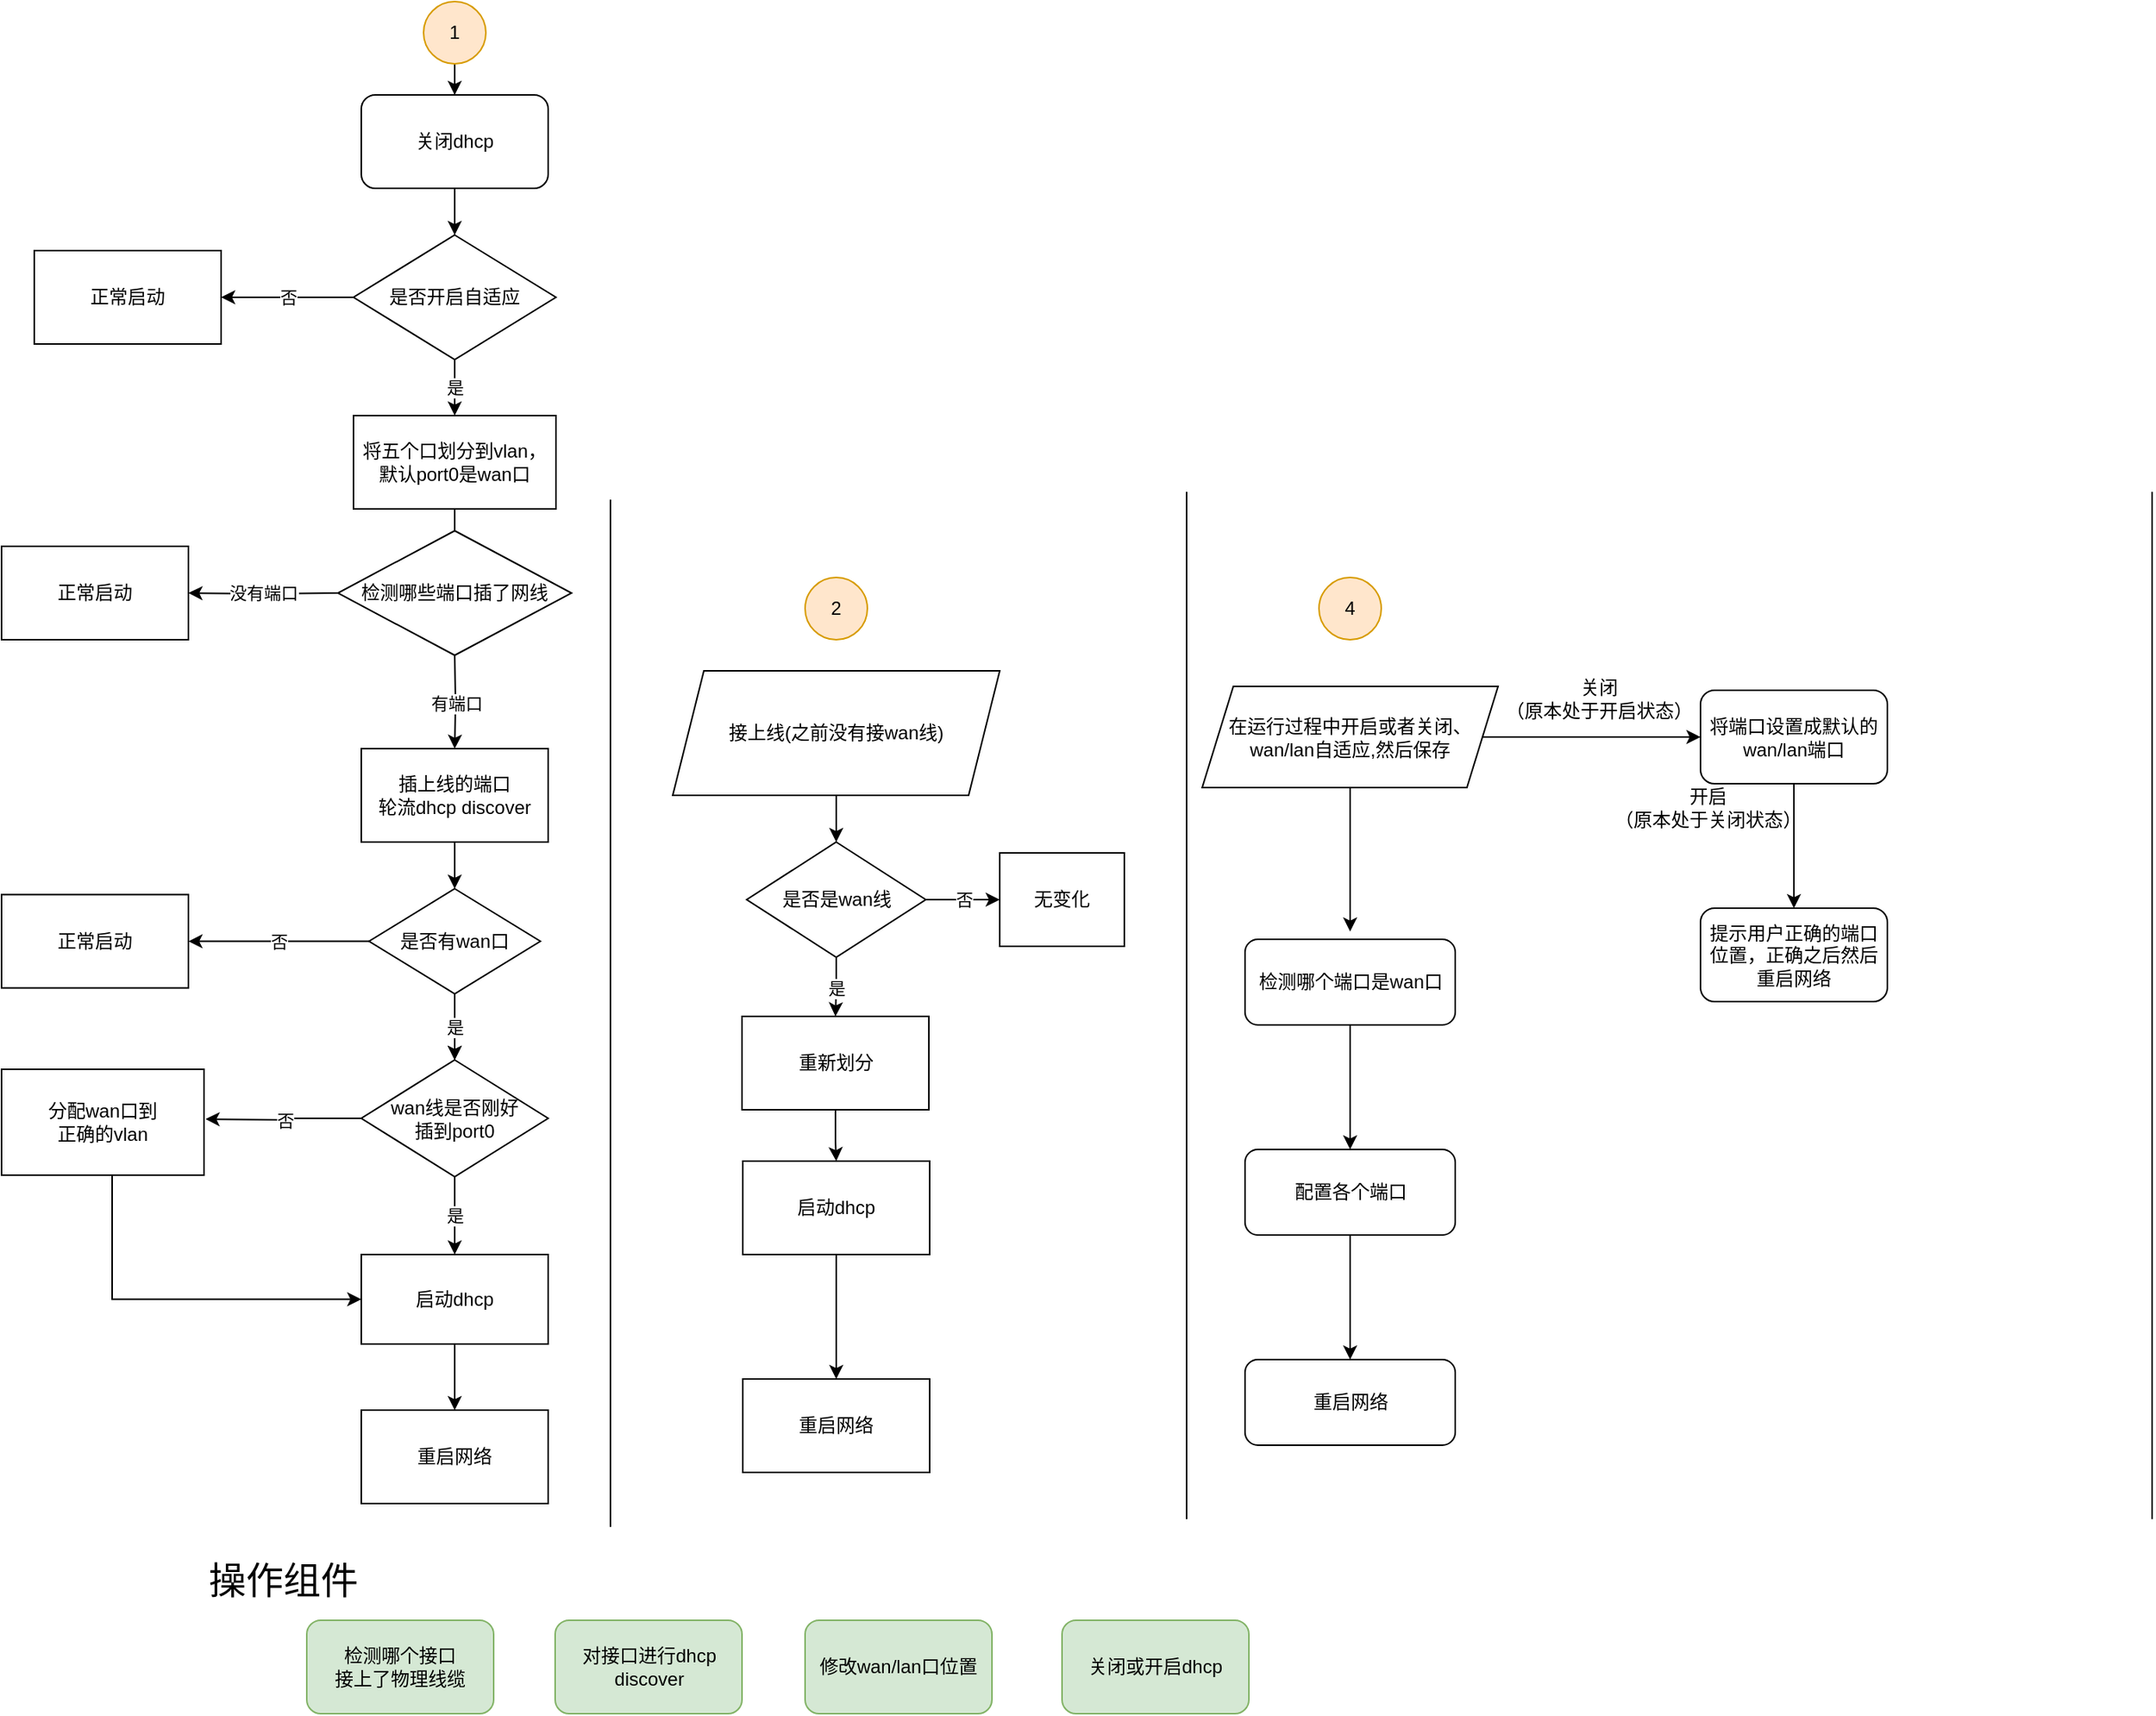 <mxfile version="14.5.1" type="github">
  <diagram id="fzOOKe-X7RxuKdKewm4T" name="Page-1">
    <mxGraphModel dx="2249" dy="1931" grid="1" gridSize="10" guides="1" tooltips="1" connect="1" arrows="1" fold="1" page="1" pageScale="1" pageWidth="827" pageHeight="1169" math="0" shadow="0">
      <root>
        <mxCell id="0" />
        <mxCell id="1" parent="0" />
        <mxCell id="4Y8l2hpSFVfsk3-tke5N-58" value="" style="edgeStyle=orthogonalEdgeStyle;rounded=0;orthogonalLoop=1;jettySize=auto;html=1;" edge="1" parent="1" source="Tx8io3ER4sLVo9Dx3XCB-16" target="4Y8l2hpSFVfsk3-tke5N-57">
          <mxGeometry relative="1" as="geometry" />
        </mxCell>
        <mxCell id="Tx8io3ER4sLVo9Dx3XCB-16" value="接上线(之前没有接wan线)" style="shape=parallelogram;perimeter=parallelogramPerimeter;whiteSpace=wrap;html=1;fixedSize=1;" parent="1" vertex="1">
          <mxGeometry x="400" y="40" width="210" height="80" as="geometry" />
        </mxCell>
        <mxCell id="Tx8io3ER4sLVo9Dx3XCB-25" style="edgeStyle=orthogonalEdgeStyle;rounded=0;orthogonalLoop=1;jettySize=auto;html=1;" parent="1" source="Tx8io3ER4sLVo9Dx3XCB-24" edge="1">
          <mxGeometry relative="1" as="geometry">
            <mxPoint x="835" y="207.5" as="targetPoint" />
          </mxGeometry>
        </mxCell>
        <mxCell id="Tx8io3ER4sLVo9Dx3XCB-31" style="edgeStyle=orthogonalEdgeStyle;rounded=0;orthogonalLoop=1;jettySize=auto;html=1;" parent="1" source="Tx8io3ER4sLVo9Dx3XCB-24" target="Tx8io3ER4sLVo9Dx3XCB-29" edge="1">
          <mxGeometry relative="1" as="geometry" />
        </mxCell>
        <mxCell id="Tx8io3ER4sLVo9Dx3XCB-24" value="在运行过程中开启或者关闭、&lt;br&gt;wan/lan自适应,然后保存" style="shape=parallelogram;perimeter=parallelogramPerimeter;whiteSpace=wrap;html=1;fixedSize=1;" parent="1" vertex="1">
          <mxGeometry x="740" y="50" width="190" height="65" as="geometry" />
        </mxCell>
        <mxCell id="Tx8io3ER4sLVo9Dx3XCB-34" value="" style="edgeStyle=orthogonalEdgeStyle;rounded=0;orthogonalLoop=1;jettySize=auto;html=1;" parent="1" source="Tx8io3ER4sLVo9Dx3XCB-26" target="Tx8io3ER4sLVo9Dx3XCB-33" edge="1">
          <mxGeometry relative="1" as="geometry" />
        </mxCell>
        <mxCell id="Tx8io3ER4sLVo9Dx3XCB-26" value="检测哪个端口是wan口" style="rounded=1;whiteSpace=wrap;html=1;" parent="1" vertex="1">
          <mxGeometry x="767.5" y="212.5" width="135" height="55" as="geometry" />
        </mxCell>
        <mxCell id="Tx8io3ER4sLVo9Dx3XCB-27" value="开启&lt;br&gt;（原本处于关闭状态）" style="text;html=1;strokeColor=none;fillColor=none;align=center;verticalAlign=middle;whiteSpace=wrap;rounded=0;" parent="1" vertex="1">
          <mxGeometry x="1000" y="120" width="130" height="15" as="geometry" />
        </mxCell>
        <mxCell id="Tx8io3ER4sLVo9Dx3XCB-38" value="" style="edgeStyle=orthogonalEdgeStyle;rounded=0;orthogonalLoop=1;jettySize=auto;html=1;" parent="1" source="Tx8io3ER4sLVo9Dx3XCB-29" target="Tx8io3ER4sLVo9Dx3XCB-37" edge="1">
          <mxGeometry relative="1" as="geometry" />
        </mxCell>
        <mxCell id="Tx8io3ER4sLVo9Dx3XCB-29" value="将端口设置成默认的wan/lan端口" style="rounded=1;whiteSpace=wrap;html=1;" parent="1" vertex="1">
          <mxGeometry x="1060" y="52.5" width="120" height="60" as="geometry" />
        </mxCell>
        <mxCell id="Tx8io3ER4sLVo9Dx3XCB-30" value="关闭&lt;br&gt;（原本处于开启状态）" style="text;html=1;strokeColor=none;fillColor=none;align=center;verticalAlign=middle;whiteSpace=wrap;rounded=0;" parent="1" vertex="1">
          <mxGeometry x="930" y="57.5" width="130" as="geometry" />
        </mxCell>
        <mxCell id="Tx8io3ER4sLVo9Dx3XCB-36" value="" style="edgeStyle=orthogonalEdgeStyle;rounded=0;orthogonalLoop=1;jettySize=auto;html=1;" parent="1" source="Tx8io3ER4sLVo9Dx3XCB-33" target="Tx8io3ER4sLVo9Dx3XCB-35" edge="1">
          <mxGeometry relative="1" as="geometry" />
        </mxCell>
        <mxCell id="Tx8io3ER4sLVo9Dx3XCB-33" value="配置各个端口" style="rounded=1;whiteSpace=wrap;html=1;" parent="1" vertex="1">
          <mxGeometry x="767.5" y="347.5" width="135" height="55" as="geometry" />
        </mxCell>
        <mxCell id="Tx8io3ER4sLVo9Dx3XCB-35" value="重启网络" style="rounded=1;whiteSpace=wrap;html=1;" parent="1" vertex="1">
          <mxGeometry x="767.5" y="482.5" width="135" height="55" as="geometry" />
        </mxCell>
        <mxCell id="Tx8io3ER4sLVo9Dx3XCB-37" value="提示用户正确的端口位置，正确之后然后重启网络" style="rounded=1;whiteSpace=wrap;html=1;" parent="1" vertex="1">
          <mxGeometry x="1060" y="192.5" width="120" height="60" as="geometry" />
        </mxCell>
        <mxCell id="4Y8l2hpSFVfsk3-tke5N-11" value="" style="edgeStyle=orthogonalEdgeStyle;rounded=0;orthogonalLoop=1;jettySize=auto;html=1;" edge="1" parent="1" source="Tx8io3ER4sLVo9Dx3XCB-44" target="4Y8l2hpSFVfsk3-tke5N-9">
          <mxGeometry relative="1" as="geometry" />
        </mxCell>
        <mxCell id="Tx8io3ER4sLVo9Dx3XCB-44" value="1" style="ellipse;whiteSpace=wrap;html=1;aspect=fixed;fillColor=#ffe6cc;strokeColor=#d79b00;" parent="1" vertex="1">
          <mxGeometry x="240" y="-390" width="40" height="40" as="geometry" />
        </mxCell>
        <mxCell id="Tx8io3ER4sLVo9Dx3XCB-45" value="2" style="ellipse;whiteSpace=wrap;html=1;aspect=fixed;fillColor=#ffe6cc;strokeColor=#d79b00;" parent="1" vertex="1">
          <mxGeometry x="485" y="-20" width="40" height="40" as="geometry" />
        </mxCell>
        <mxCell id="Tx8io3ER4sLVo9Dx3XCB-46" value="4" style="ellipse;whiteSpace=wrap;html=1;aspect=fixed;fillColor=#ffe6cc;strokeColor=#d79b00;" parent="1" vertex="1">
          <mxGeometry x="815" y="-20" width="40" height="40" as="geometry" />
        </mxCell>
        <mxCell id="Tx8io3ER4sLVo9Dx3XCB-48" value="" style="endArrow=none;html=1;" parent="1" edge="1">
          <mxGeometry width="50" height="50" relative="1" as="geometry">
            <mxPoint x="360" y="590" as="sourcePoint" />
            <mxPoint x="360" y="-70" as="targetPoint" />
          </mxGeometry>
        </mxCell>
        <mxCell id="Tx8io3ER4sLVo9Dx3XCB-49" value="" style="endArrow=none;html=1;" parent="1" edge="1">
          <mxGeometry width="50" height="50" relative="1" as="geometry">
            <mxPoint x="730" y="585" as="sourcePoint" />
            <mxPoint x="730" y="-75" as="targetPoint" />
          </mxGeometry>
        </mxCell>
        <mxCell id="Tx8io3ER4sLVo9Dx3XCB-50" value="" style="endArrow=none;html=1;" parent="1" edge="1">
          <mxGeometry width="50" height="50" relative="1" as="geometry">
            <mxPoint x="1350" y="585" as="sourcePoint" />
            <mxPoint x="1350" y="-75" as="targetPoint" />
          </mxGeometry>
        </mxCell>
        <mxCell id="Tx8io3ER4sLVo9Dx3XCB-51" value="操作组件" style="text;html=1;strokeColor=none;fillColor=none;align=center;verticalAlign=middle;whiteSpace=wrap;rounded=0;strokeWidth=1;fontSize=24;" parent="1" vertex="1">
          <mxGeometry x="10" y="600" width="280" height="50" as="geometry" />
        </mxCell>
        <mxCell id="4Y8l2hpSFVfsk3-tke5N-1" value="检测哪个接口&lt;br&gt;接上了物理线缆" style="rounded=1;whiteSpace=wrap;html=1;fillColor=#d5e8d4;strokeColor=#82b366;" vertex="1" parent="1">
          <mxGeometry x="165" y="650" width="120" height="60" as="geometry" />
        </mxCell>
        <mxCell id="4Y8l2hpSFVfsk3-tke5N-2" value="对接口进行dhcp discover" style="rounded=1;whiteSpace=wrap;html=1;fillColor=#d5e8d4;strokeColor=#82b366;" vertex="1" parent="1">
          <mxGeometry x="324.5" y="650" width="120" height="60" as="geometry" />
        </mxCell>
        <mxCell id="4Y8l2hpSFVfsk3-tke5N-3" value="修改wan/lan口位置" style="whiteSpace=wrap;html=1;rounded=1;fillColor=#d5e8d4;strokeColor=#82b366;" vertex="1" parent="1">
          <mxGeometry x="485" y="650" width="120" height="60" as="geometry" />
        </mxCell>
        <mxCell id="4Y8l2hpSFVfsk3-tke5N-5" value="关闭或开启dhcp" style="rounded=1;whiteSpace=wrap;html=1;fillColor=#d5e8d4;strokeColor=#82b366;" vertex="1" parent="1">
          <mxGeometry x="650" y="650" width="120" height="60" as="geometry" />
        </mxCell>
        <mxCell id="4Y8l2hpSFVfsk3-tke5N-13" value="" style="edgeStyle=orthogonalEdgeStyle;rounded=0;orthogonalLoop=1;jettySize=auto;html=1;" edge="1" parent="1" source="4Y8l2hpSFVfsk3-tke5N-9" target="4Y8l2hpSFVfsk3-tke5N-12">
          <mxGeometry relative="1" as="geometry" />
        </mxCell>
        <mxCell id="4Y8l2hpSFVfsk3-tke5N-9" value="关闭dhcp" style="rounded=1;whiteSpace=wrap;html=1;" vertex="1" parent="1">
          <mxGeometry x="200" y="-330" width="120" height="60" as="geometry" />
        </mxCell>
        <mxCell id="4Y8l2hpSFVfsk3-tke5N-15" value="否" style="edgeStyle=orthogonalEdgeStyle;rounded=0;orthogonalLoop=1;jettySize=auto;html=1;" edge="1" parent="1" source="4Y8l2hpSFVfsk3-tke5N-12" target="4Y8l2hpSFVfsk3-tke5N-14">
          <mxGeometry relative="1" as="geometry" />
        </mxCell>
        <mxCell id="4Y8l2hpSFVfsk3-tke5N-17" value="是" style="edgeStyle=orthogonalEdgeStyle;rounded=0;orthogonalLoop=1;jettySize=auto;html=1;" edge="1" parent="1" source="4Y8l2hpSFVfsk3-tke5N-12" target="4Y8l2hpSFVfsk3-tke5N-16">
          <mxGeometry relative="1" as="geometry" />
        </mxCell>
        <mxCell id="4Y8l2hpSFVfsk3-tke5N-12" value="是否开启自适应" style="rhombus;whiteSpace=wrap;html=1;" vertex="1" parent="1">
          <mxGeometry x="195" y="-240" width="130" height="80" as="geometry" />
        </mxCell>
        <mxCell id="4Y8l2hpSFVfsk3-tke5N-14" value="正常启动" style="whiteSpace=wrap;html=1;" vertex="1" parent="1">
          <mxGeometry x="-10" y="-230" width="120" height="60" as="geometry" />
        </mxCell>
        <mxCell id="4Y8l2hpSFVfsk3-tke5N-26" value="" style="edgeStyle=orthogonalEdgeStyle;rounded=0;orthogonalLoop=1;jettySize=auto;html=1;" edge="1" parent="1" source="4Y8l2hpSFVfsk3-tke5N-16">
          <mxGeometry relative="1" as="geometry">
            <mxPoint x="260" y="-50" as="targetPoint" />
          </mxGeometry>
        </mxCell>
        <mxCell id="4Y8l2hpSFVfsk3-tke5N-16" value="将五个口划分到vlan，默认port0是wan口" style="whiteSpace=wrap;html=1;" vertex="1" parent="1">
          <mxGeometry x="195" y="-124" width="130" height="60" as="geometry" />
        </mxCell>
        <mxCell id="4Y8l2hpSFVfsk3-tke5N-33" value="没有端口" style="edgeStyle=orthogonalEdgeStyle;rounded=0;orthogonalLoop=1;jettySize=auto;html=1;" edge="1" parent="1" target="4Y8l2hpSFVfsk3-tke5N-29">
          <mxGeometry relative="1" as="geometry">
            <mxPoint x="185" y="-10" as="sourcePoint" />
          </mxGeometry>
        </mxCell>
        <mxCell id="4Y8l2hpSFVfsk3-tke5N-36" value="有端口" style="edgeStyle=orthogonalEdgeStyle;rounded=0;orthogonalLoop=1;jettySize=auto;html=1;" edge="1" parent="1" target="4Y8l2hpSFVfsk3-tke5N-35">
          <mxGeometry relative="1" as="geometry">
            <mxPoint x="260" y="30" as="sourcePoint" />
          </mxGeometry>
        </mxCell>
        <mxCell id="4Y8l2hpSFVfsk3-tke5N-28" value="检测哪些端口插了网线" style="rhombus;whiteSpace=wrap;html=1;" vertex="1" parent="1">
          <mxGeometry x="185" y="-50" width="150" height="80" as="geometry" />
        </mxCell>
        <mxCell id="4Y8l2hpSFVfsk3-tke5N-29" value="正常启动" style="whiteSpace=wrap;html=1;" vertex="1" parent="1">
          <mxGeometry x="-31" y="-40" width="120" height="60" as="geometry" />
        </mxCell>
        <mxCell id="4Y8l2hpSFVfsk3-tke5N-53" value="" style="edgeStyle=orthogonalEdgeStyle;rounded=0;orthogonalLoop=1;jettySize=auto;html=1;" edge="1" parent="1" source="4Y8l2hpSFVfsk3-tke5N-35" target="4Y8l2hpSFVfsk3-tke5N-51">
          <mxGeometry relative="1" as="geometry" />
        </mxCell>
        <mxCell id="4Y8l2hpSFVfsk3-tke5N-35" value="插上线的端口&lt;br&gt;轮流dhcp discover" style="rounded=0;whiteSpace=wrap;html=1;" vertex="1" parent="1">
          <mxGeometry x="200" y="90" width="120" height="60" as="geometry" />
        </mxCell>
        <mxCell id="4Y8l2hpSFVfsk3-tke5N-40" value="是" style="edgeStyle=orthogonalEdgeStyle;rounded=0;orthogonalLoop=1;jettySize=auto;html=1;" edge="1" parent="1" source="4Y8l2hpSFVfsk3-tke5N-37" target="4Y8l2hpSFVfsk3-tke5N-39">
          <mxGeometry relative="1" as="geometry" />
        </mxCell>
        <mxCell id="4Y8l2hpSFVfsk3-tke5N-42" value="否" style="edgeStyle=orthogonalEdgeStyle;rounded=0;orthogonalLoop=1;jettySize=auto;html=1;" edge="1" parent="1" source="4Y8l2hpSFVfsk3-tke5N-37">
          <mxGeometry relative="1" as="geometry">
            <mxPoint x="100" y="328" as="targetPoint" />
          </mxGeometry>
        </mxCell>
        <mxCell id="4Y8l2hpSFVfsk3-tke5N-37" value="wan线是否刚好&lt;br&gt;插到port0" style="rhombus;whiteSpace=wrap;html=1;rounded=0;" vertex="1" parent="1">
          <mxGeometry x="200" y="290" width="120" height="75" as="geometry" />
        </mxCell>
        <mxCell id="4Y8l2hpSFVfsk3-tke5N-45" value="" style="edgeStyle=orthogonalEdgeStyle;rounded=0;orthogonalLoop=1;jettySize=auto;html=1;" edge="1" parent="1" source="4Y8l2hpSFVfsk3-tke5N-39" target="4Y8l2hpSFVfsk3-tke5N-44">
          <mxGeometry relative="1" as="geometry" />
        </mxCell>
        <mxCell id="4Y8l2hpSFVfsk3-tke5N-39" value="启动dhcp" style="whiteSpace=wrap;html=1;rounded=0;" vertex="1" parent="1">
          <mxGeometry x="200" y="415" width="120" height="57.5" as="geometry" />
        </mxCell>
        <mxCell id="4Y8l2hpSFVfsk3-tke5N-44" value="重启网络" style="whiteSpace=wrap;html=1;rounded=0;" vertex="1" parent="1">
          <mxGeometry x="200" y="515" width="120" height="60" as="geometry" />
        </mxCell>
        <mxCell id="4Y8l2hpSFVfsk3-tke5N-50" style="edgeStyle=orthogonalEdgeStyle;rounded=0;orthogonalLoop=1;jettySize=auto;html=1;entryX=0;entryY=0.5;entryDx=0;entryDy=0;" edge="1" parent="1" source="4Y8l2hpSFVfsk3-tke5N-46" target="4Y8l2hpSFVfsk3-tke5N-39">
          <mxGeometry relative="1" as="geometry">
            <Array as="points">
              <mxPoint x="40" y="444" />
            </Array>
          </mxGeometry>
        </mxCell>
        <mxCell id="4Y8l2hpSFVfsk3-tke5N-46" value="分配wan口到&lt;br&gt;正确的vlan" style="rounded=0;whiteSpace=wrap;html=1;" vertex="1" parent="1">
          <mxGeometry x="-31" y="296" width="130" height="68" as="geometry" />
        </mxCell>
        <mxCell id="4Y8l2hpSFVfsk3-tke5N-52" value="" style="edgeStyle=orthogonalEdgeStyle;rounded=0;orthogonalLoop=1;jettySize=auto;html=1;" edge="1" parent="1" source="4Y8l2hpSFVfsk3-tke5N-51" target="4Y8l2hpSFVfsk3-tke5N-37">
          <mxGeometry relative="1" as="geometry" />
        </mxCell>
        <mxCell id="4Y8l2hpSFVfsk3-tke5N-54" value="是" style="edgeStyle=orthogonalEdgeStyle;rounded=0;orthogonalLoop=1;jettySize=auto;html=1;" edge="1" parent="1" source="4Y8l2hpSFVfsk3-tke5N-51" target="4Y8l2hpSFVfsk3-tke5N-37">
          <mxGeometry relative="1" as="geometry" />
        </mxCell>
        <mxCell id="4Y8l2hpSFVfsk3-tke5N-56" value="否" style="edgeStyle=orthogonalEdgeStyle;rounded=0;orthogonalLoop=1;jettySize=auto;html=1;" edge="1" parent="1" source="4Y8l2hpSFVfsk3-tke5N-51" target="4Y8l2hpSFVfsk3-tke5N-55">
          <mxGeometry relative="1" as="geometry" />
        </mxCell>
        <mxCell id="4Y8l2hpSFVfsk3-tke5N-51" value="是否有wan口" style="rhombus;whiteSpace=wrap;html=1;" vertex="1" parent="1">
          <mxGeometry x="205" y="180" width="110" height="67.5" as="geometry" />
        </mxCell>
        <mxCell id="4Y8l2hpSFVfsk3-tke5N-55" value="正常启动" style="whiteSpace=wrap;html=1;" vertex="1" parent="1">
          <mxGeometry x="-31" y="183.75" width="120" height="60" as="geometry" />
        </mxCell>
        <mxCell id="4Y8l2hpSFVfsk3-tke5N-62" value="是" style="edgeStyle=orthogonalEdgeStyle;rounded=0;orthogonalLoop=1;jettySize=auto;html=1;" edge="1" parent="1" source="4Y8l2hpSFVfsk3-tke5N-57" target="4Y8l2hpSFVfsk3-tke5N-61">
          <mxGeometry relative="1" as="geometry" />
        </mxCell>
        <mxCell id="4Y8l2hpSFVfsk3-tke5N-71" value="否" style="edgeStyle=orthogonalEdgeStyle;rounded=0;orthogonalLoop=1;jettySize=auto;html=1;" edge="1" parent="1" source="4Y8l2hpSFVfsk3-tke5N-57" target="4Y8l2hpSFVfsk3-tke5N-70">
          <mxGeometry relative="1" as="geometry" />
        </mxCell>
        <mxCell id="4Y8l2hpSFVfsk3-tke5N-57" value="是否是wan线" style="rhombus;whiteSpace=wrap;html=1;" vertex="1" parent="1">
          <mxGeometry x="447.5" y="150" width="115" height="74" as="geometry" />
        </mxCell>
        <mxCell id="4Y8l2hpSFVfsk3-tke5N-65" value="" style="edgeStyle=orthogonalEdgeStyle;rounded=0;orthogonalLoop=1;jettySize=auto;html=1;" edge="1" parent="1" source="4Y8l2hpSFVfsk3-tke5N-61" target="4Y8l2hpSFVfsk3-tke5N-63">
          <mxGeometry relative="1" as="geometry" />
        </mxCell>
        <mxCell id="4Y8l2hpSFVfsk3-tke5N-61" value="重新划分" style="rounded=0;whiteSpace=wrap;html=1;" vertex="1" parent="1">
          <mxGeometry x="444.5" y="262" width="120" height="60" as="geometry" />
        </mxCell>
        <mxCell id="4Y8l2hpSFVfsk3-tke5N-79" value="" style="edgeStyle=orthogonalEdgeStyle;rounded=0;orthogonalLoop=1;jettySize=auto;html=1;" edge="1" parent="1" source="4Y8l2hpSFVfsk3-tke5N-63" target="4Y8l2hpSFVfsk3-tke5N-78">
          <mxGeometry relative="1" as="geometry" />
        </mxCell>
        <mxCell id="4Y8l2hpSFVfsk3-tke5N-63" value="启动dhcp" style="rounded=0;whiteSpace=wrap;html=1;" vertex="1" parent="1">
          <mxGeometry x="445" y="355" width="120" height="60" as="geometry" />
        </mxCell>
        <mxCell id="4Y8l2hpSFVfsk3-tke5N-70" value="无变化" style="whiteSpace=wrap;html=1;" vertex="1" parent="1">
          <mxGeometry x="610" y="157" width="80" height="60" as="geometry" />
        </mxCell>
        <mxCell id="4Y8l2hpSFVfsk3-tke5N-78" value="重启网络" style="rounded=0;whiteSpace=wrap;html=1;" vertex="1" parent="1">
          <mxGeometry x="445" y="495" width="120" height="60" as="geometry" />
        </mxCell>
      </root>
    </mxGraphModel>
  </diagram>
</mxfile>
